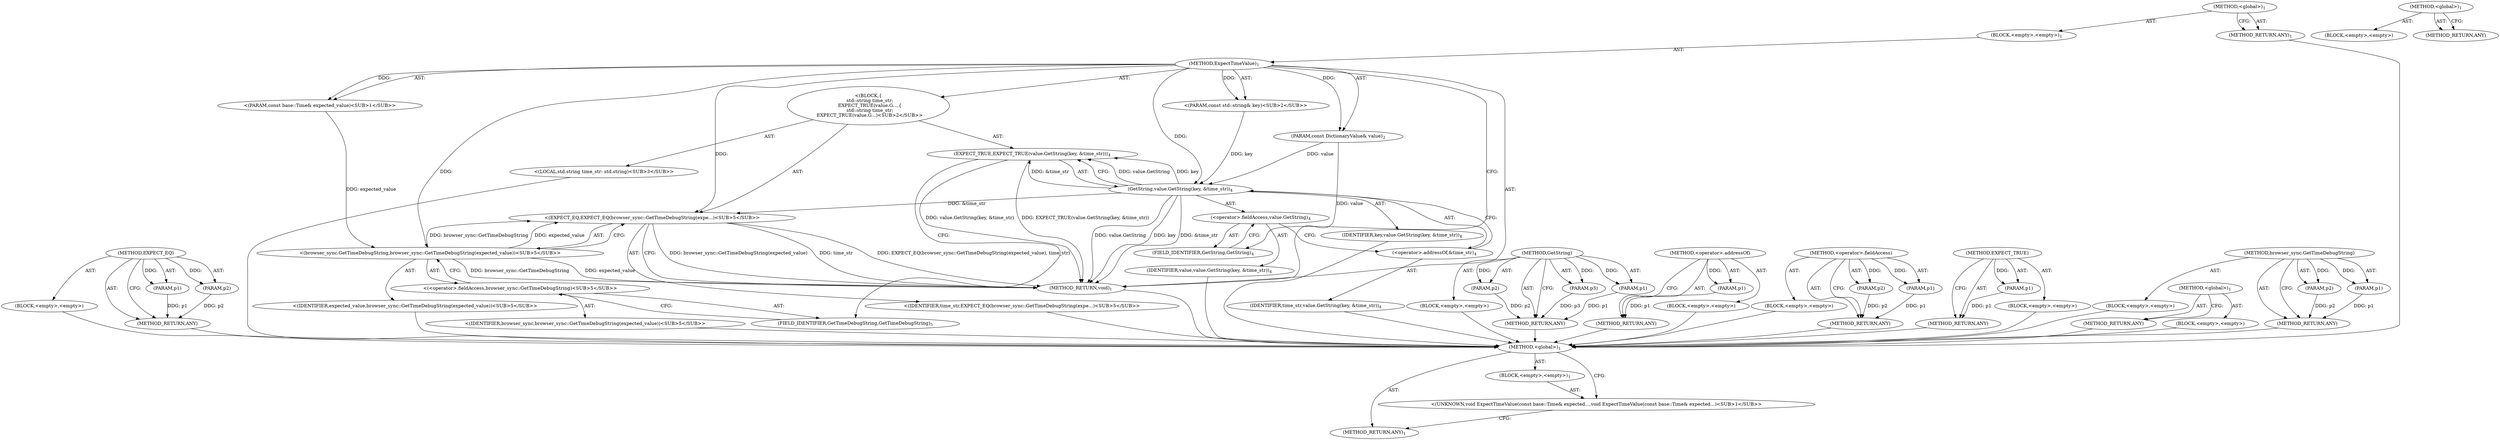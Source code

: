 digraph "&lt;global&gt;" {
vulnerable_71 [label=<(METHOD,EXPECT_EQ)>];
vulnerable_72 [label=<(PARAM,p1)>];
vulnerable_73 [label=<(PARAM,p2)>];
vulnerable_74 [label=<(BLOCK,&lt;empty&gt;,&lt;empty&gt;)>];
vulnerable_75 [label=<(METHOD_RETURN,ANY)>];
vulnerable_6 [label=<(METHOD,&lt;global&gt;)<SUB>1</SUB>>];
vulnerable_7 [label=<(BLOCK,&lt;empty&gt;,&lt;empty&gt;)<SUB>1</SUB>>];
vulnerable_8 [label=<(METHOD,ExpectTimeValue)<SUB>1</SUB>>];
vulnerable_9 [label="<(PARAM,const base::Time&amp; expected_value)<SUB>1</SUB>>"];
vulnerable_10 [label=<(PARAM,const DictionaryValue&amp; value)<SUB>2</SUB>>];
vulnerable_11 [label="<(PARAM,const std::string&amp; key)<SUB>2</SUB>>"];
vulnerable_12 [label="<(BLOCK,{
  std::string time_str;
  EXPECT_TRUE(value.G...,{
  std::string time_str;
  EXPECT_TRUE(value.G...)<SUB>2</SUB>>"];
vulnerable_13 [label="<(LOCAL,std.string time_str: std.string)<SUB>3</SUB>>"];
vulnerable_14 [label=<(EXPECT_TRUE,EXPECT_TRUE(value.GetString(key, &amp;time_str)))<SUB>4</SUB>>];
vulnerable_15 [label=<(GetString,value.GetString(key, &amp;time_str))<SUB>4</SUB>>];
vulnerable_16 [label=<(&lt;operator&gt;.fieldAccess,value.GetString)<SUB>4</SUB>>];
vulnerable_17 [label=<(IDENTIFIER,value,value.GetString(key, &amp;time_str))<SUB>4</SUB>>];
vulnerable_18 [label=<(FIELD_IDENTIFIER,GetString,GetString)<SUB>4</SUB>>];
vulnerable_19 [label=<(IDENTIFIER,key,value.GetString(key, &amp;time_str))<SUB>4</SUB>>];
vulnerable_20 [label=<(&lt;operator&gt;.addressOf,&amp;time_str)<SUB>4</SUB>>];
vulnerable_21 [label=<(IDENTIFIER,time_str,value.GetString(key, &amp;time_str))<SUB>4</SUB>>];
vulnerable_22 [label="<(EXPECT_EQ,EXPECT_EQ(browser_sync::GetTimeDebugString(expe...)<SUB>5</SUB>>"];
vulnerable_23 [label="<(browser_sync.GetTimeDebugString,browser_sync::GetTimeDebugString(expected_value))<SUB>5</SUB>>"];
vulnerable_24 [label="<(&lt;operator&gt;.fieldAccess,browser_sync::GetTimeDebugString)<SUB>5</SUB>>"];
vulnerable_25 [label="<(IDENTIFIER,browser_sync,browser_sync::GetTimeDebugString(expected_value))<SUB>5</SUB>>"];
vulnerable_26 [label=<(FIELD_IDENTIFIER,GetTimeDebugString,GetTimeDebugString)<SUB>5</SUB>>];
vulnerable_27 [label="<(IDENTIFIER,expected_value,browser_sync::GetTimeDebugString(expected_value))<SUB>5</SUB>>"];
vulnerable_28 [label="<(IDENTIFIER,time_str,EXPECT_EQ(browser_sync::GetTimeDebugString(expe...)<SUB>5</SUB>>"];
vulnerable_29 [label=<(METHOD_RETURN,void)<SUB>1</SUB>>];
vulnerable_31 [label=<(METHOD_RETURN,ANY)<SUB>1</SUB>>];
vulnerable_56 [label=<(METHOD,GetString)>];
vulnerable_57 [label=<(PARAM,p1)>];
vulnerable_58 [label=<(PARAM,p2)>];
vulnerable_59 [label=<(PARAM,p3)>];
vulnerable_60 [label=<(BLOCK,&lt;empty&gt;,&lt;empty&gt;)>];
vulnerable_61 [label=<(METHOD_RETURN,ANY)>];
vulnerable_67 [label=<(METHOD,&lt;operator&gt;.addressOf)>];
vulnerable_68 [label=<(PARAM,p1)>];
vulnerable_69 [label=<(BLOCK,&lt;empty&gt;,&lt;empty&gt;)>];
vulnerable_70 [label=<(METHOD_RETURN,ANY)>];
vulnerable_62 [label=<(METHOD,&lt;operator&gt;.fieldAccess)>];
vulnerable_63 [label=<(PARAM,p1)>];
vulnerable_64 [label=<(PARAM,p2)>];
vulnerable_65 [label=<(BLOCK,&lt;empty&gt;,&lt;empty&gt;)>];
vulnerable_66 [label=<(METHOD_RETURN,ANY)>];
vulnerable_52 [label=<(METHOD,EXPECT_TRUE)>];
vulnerable_53 [label=<(PARAM,p1)>];
vulnerable_54 [label=<(BLOCK,&lt;empty&gt;,&lt;empty&gt;)>];
vulnerable_55 [label=<(METHOD_RETURN,ANY)>];
vulnerable_46 [label=<(METHOD,&lt;global&gt;)<SUB>1</SUB>>];
vulnerable_47 [label=<(BLOCK,&lt;empty&gt;,&lt;empty&gt;)>];
vulnerable_48 [label=<(METHOD_RETURN,ANY)>];
vulnerable_76 [label=<(METHOD,browser_sync.GetTimeDebugString)>];
vulnerable_77 [label=<(PARAM,p1)>];
vulnerable_78 [label=<(PARAM,p2)>];
vulnerable_79 [label=<(BLOCK,&lt;empty&gt;,&lt;empty&gt;)>];
vulnerable_80 [label=<(METHOD_RETURN,ANY)>];
fixed_6 [label=<(METHOD,&lt;global&gt;)<SUB>1</SUB>>];
fixed_7 [label=<(BLOCK,&lt;empty&gt;,&lt;empty&gt;)<SUB>1</SUB>>];
fixed_8 [label="<(UNKNOWN,void ExpectTimeValue(const base::Time&amp; expected...,void ExpectTimeValue(const base::Time&amp; expected...)<SUB>1</SUB>>"];
fixed_9 [label=<(METHOD_RETURN,ANY)<SUB>1</SUB>>];
fixed_14 [label=<(METHOD,&lt;global&gt;)<SUB>1</SUB>>];
fixed_15 [label=<(BLOCK,&lt;empty&gt;,&lt;empty&gt;)>];
fixed_16 [label=<(METHOD_RETURN,ANY)>];
vulnerable_71 -> vulnerable_72  [key=0, label="AST: "];
vulnerable_71 -> vulnerable_72  [key=1, label="DDG: "];
vulnerable_71 -> vulnerable_74  [key=0, label="AST: "];
vulnerable_71 -> vulnerable_73  [key=0, label="AST: "];
vulnerable_71 -> vulnerable_73  [key=1, label="DDG: "];
vulnerable_71 -> vulnerable_75  [key=0, label="AST: "];
vulnerable_71 -> vulnerable_75  [key=1, label="CFG: "];
vulnerable_72 -> vulnerable_75  [key=0, label="DDG: p1"];
vulnerable_73 -> vulnerable_75  [key=0, label="DDG: p2"];
vulnerable_74 -> fixed_6  [key=0];
vulnerable_75 -> fixed_6  [key=0];
vulnerable_6 -> vulnerable_7  [key=0, label="AST: "];
vulnerable_6 -> vulnerable_31  [key=0, label="AST: "];
vulnerable_6 -> vulnerable_31  [key=1, label="CFG: "];
vulnerable_7 -> vulnerable_8  [key=0, label="AST: "];
vulnerable_8 -> vulnerable_9  [key=0, label="AST: "];
vulnerable_8 -> vulnerable_9  [key=1, label="DDG: "];
vulnerable_8 -> vulnerable_10  [key=0, label="AST: "];
vulnerable_8 -> vulnerable_10  [key=1, label="DDG: "];
vulnerable_8 -> vulnerable_11  [key=0, label="AST: "];
vulnerable_8 -> vulnerable_11  [key=1, label="DDG: "];
vulnerable_8 -> vulnerable_12  [key=0, label="AST: "];
vulnerable_8 -> vulnerable_29  [key=0, label="AST: "];
vulnerable_8 -> vulnerable_18  [key=0, label="CFG: "];
vulnerable_8 -> vulnerable_22  [key=0, label="DDG: "];
vulnerable_8 -> vulnerable_15  [key=0, label="DDG: "];
vulnerable_8 -> vulnerable_23  [key=0, label="DDG: "];
vulnerable_9 -> vulnerable_23  [key=0, label="DDG: expected_value"];
vulnerable_10 -> vulnerable_29  [key=0, label="DDG: value"];
vulnerable_10 -> vulnerable_15  [key=0, label="DDG: value"];
vulnerable_11 -> vulnerable_15  [key=0, label="DDG: key"];
vulnerable_12 -> vulnerable_13  [key=0, label="AST: "];
vulnerable_12 -> vulnerable_14  [key=0, label="AST: "];
vulnerable_12 -> vulnerable_22  [key=0, label="AST: "];
vulnerable_13 -> fixed_6  [key=0];
vulnerable_14 -> vulnerable_15  [key=0, label="AST: "];
vulnerable_14 -> vulnerable_26  [key=0, label="CFG: "];
vulnerable_14 -> vulnerable_29  [key=0, label="DDG: value.GetString(key, &amp;time_str)"];
vulnerable_14 -> vulnerable_29  [key=1, label="DDG: EXPECT_TRUE(value.GetString(key, &amp;time_str))"];
vulnerable_15 -> vulnerable_16  [key=0, label="AST: "];
vulnerable_15 -> vulnerable_19  [key=0, label="AST: "];
vulnerable_15 -> vulnerable_20  [key=0, label="AST: "];
vulnerable_15 -> vulnerable_14  [key=0, label="CFG: "];
vulnerable_15 -> vulnerable_14  [key=1, label="DDG: value.GetString"];
vulnerable_15 -> vulnerable_14  [key=2, label="DDG: key"];
vulnerable_15 -> vulnerable_14  [key=3, label="DDG: &amp;time_str"];
vulnerable_15 -> vulnerable_29  [key=0, label="DDG: value.GetString"];
vulnerable_15 -> vulnerable_29  [key=1, label="DDG: key"];
vulnerable_15 -> vulnerable_29  [key=2, label="DDG: &amp;time_str"];
vulnerable_15 -> vulnerable_22  [key=0, label="DDG: &amp;time_str"];
vulnerable_16 -> vulnerable_17  [key=0, label="AST: "];
vulnerable_16 -> vulnerable_18  [key=0, label="AST: "];
vulnerable_16 -> vulnerable_20  [key=0, label="CFG: "];
vulnerable_17 -> fixed_6  [key=0];
vulnerable_18 -> vulnerable_16  [key=0, label="CFG: "];
vulnerable_19 -> fixed_6  [key=0];
vulnerable_20 -> vulnerable_21  [key=0, label="AST: "];
vulnerable_20 -> vulnerable_15  [key=0, label="CFG: "];
vulnerable_21 -> fixed_6  [key=0];
vulnerable_22 -> vulnerable_23  [key=0, label="AST: "];
vulnerable_22 -> vulnerable_28  [key=0, label="AST: "];
vulnerable_22 -> vulnerable_29  [key=0, label="CFG: "];
vulnerable_22 -> vulnerable_29  [key=1, label="DDG: browser_sync::GetTimeDebugString(expected_value)"];
vulnerable_22 -> vulnerable_29  [key=2, label="DDG: time_str"];
vulnerable_22 -> vulnerable_29  [key=3, label="DDG: EXPECT_EQ(browser_sync::GetTimeDebugString(expected_value), time_str)"];
vulnerable_23 -> vulnerable_24  [key=0, label="AST: "];
vulnerable_23 -> vulnerable_27  [key=0, label="AST: "];
vulnerable_23 -> vulnerable_22  [key=0, label="CFG: "];
vulnerable_23 -> vulnerable_22  [key=1, label="DDG: browser_sync::GetTimeDebugString"];
vulnerable_23 -> vulnerable_22  [key=2, label="DDG: expected_value"];
vulnerable_23 -> vulnerable_29  [key=0, label="DDG: browser_sync::GetTimeDebugString"];
vulnerable_23 -> vulnerable_29  [key=1, label="DDG: expected_value"];
vulnerable_24 -> vulnerable_25  [key=0, label="AST: "];
vulnerable_24 -> vulnerable_26  [key=0, label="AST: "];
vulnerable_24 -> vulnerable_23  [key=0, label="CFG: "];
vulnerable_25 -> fixed_6  [key=0];
vulnerable_26 -> vulnerable_24  [key=0, label="CFG: "];
vulnerable_27 -> fixed_6  [key=0];
vulnerable_28 -> fixed_6  [key=0];
vulnerable_29 -> fixed_6  [key=0];
vulnerable_31 -> fixed_6  [key=0];
vulnerable_56 -> vulnerable_57  [key=0, label="AST: "];
vulnerable_56 -> vulnerable_57  [key=1, label="DDG: "];
vulnerable_56 -> vulnerable_60  [key=0, label="AST: "];
vulnerable_56 -> vulnerable_58  [key=0, label="AST: "];
vulnerable_56 -> vulnerable_58  [key=1, label="DDG: "];
vulnerable_56 -> vulnerable_61  [key=0, label="AST: "];
vulnerable_56 -> vulnerable_61  [key=1, label="CFG: "];
vulnerable_56 -> vulnerable_59  [key=0, label="AST: "];
vulnerable_56 -> vulnerable_59  [key=1, label="DDG: "];
vulnerable_57 -> vulnerable_61  [key=0, label="DDG: p1"];
vulnerable_58 -> vulnerable_61  [key=0, label="DDG: p2"];
vulnerable_59 -> vulnerable_61  [key=0, label="DDG: p3"];
vulnerable_60 -> fixed_6  [key=0];
vulnerable_61 -> fixed_6  [key=0];
vulnerable_67 -> vulnerable_68  [key=0, label="AST: "];
vulnerable_67 -> vulnerable_68  [key=1, label="DDG: "];
vulnerable_67 -> vulnerable_69  [key=0, label="AST: "];
vulnerable_67 -> vulnerable_70  [key=0, label="AST: "];
vulnerable_67 -> vulnerable_70  [key=1, label="CFG: "];
vulnerable_68 -> vulnerable_70  [key=0, label="DDG: p1"];
vulnerable_69 -> fixed_6  [key=0];
vulnerable_70 -> fixed_6  [key=0];
vulnerable_62 -> vulnerable_63  [key=0, label="AST: "];
vulnerable_62 -> vulnerable_63  [key=1, label="DDG: "];
vulnerable_62 -> vulnerable_65  [key=0, label="AST: "];
vulnerable_62 -> vulnerable_64  [key=0, label="AST: "];
vulnerable_62 -> vulnerable_64  [key=1, label="DDG: "];
vulnerable_62 -> vulnerable_66  [key=0, label="AST: "];
vulnerable_62 -> vulnerable_66  [key=1, label="CFG: "];
vulnerable_63 -> vulnerable_66  [key=0, label="DDG: p1"];
vulnerable_64 -> vulnerable_66  [key=0, label="DDG: p2"];
vulnerable_65 -> fixed_6  [key=0];
vulnerable_66 -> fixed_6  [key=0];
vulnerable_52 -> vulnerable_53  [key=0, label="AST: "];
vulnerable_52 -> vulnerable_53  [key=1, label="DDG: "];
vulnerable_52 -> vulnerable_54  [key=0, label="AST: "];
vulnerable_52 -> vulnerable_55  [key=0, label="AST: "];
vulnerable_52 -> vulnerable_55  [key=1, label="CFG: "];
vulnerable_53 -> vulnerable_55  [key=0, label="DDG: p1"];
vulnerable_54 -> fixed_6  [key=0];
vulnerable_55 -> fixed_6  [key=0];
vulnerable_46 -> vulnerable_47  [key=0, label="AST: "];
vulnerable_46 -> vulnerable_48  [key=0, label="AST: "];
vulnerable_46 -> vulnerable_48  [key=1, label="CFG: "];
vulnerable_47 -> fixed_6  [key=0];
vulnerable_48 -> fixed_6  [key=0];
vulnerable_76 -> vulnerable_77  [key=0, label="AST: "];
vulnerable_76 -> vulnerable_77  [key=1, label="DDG: "];
vulnerable_76 -> vulnerable_79  [key=0, label="AST: "];
vulnerable_76 -> vulnerable_78  [key=0, label="AST: "];
vulnerable_76 -> vulnerable_78  [key=1, label="DDG: "];
vulnerable_76 -> vulnerable_80  [key=0, label="AST: "];
vulnerable_76 -> vulnerable_80  [key=1, label="CFG: "];
vulnerable_77 -> vulnerable_80  [key=0, label="DDG: p1"];
vulnerable_78 -> vulnerable_80  [key=0, label="DDG: p2"];
vulnerable_79 -> fixed_6  [key=0];
vulnerable_80 -> fixed_6  [key=0];
fixed_6 -> fixed_7  [key=0, label="AST: "];
fixed_6 -> fixed_9  [key=0, label="AST: "];
fixed_6 -> fixed_8  [key=0, label="CFG: "];
fixed_7 -> fixed_8  [key=0, label="AST: "];
fixed_8 -> fixed_9  [key=0, label="CFG: "];
fixed_14 -> fixed_15  [key=0, label="AST: "];
fixed_14 -> fixed_16  [key=0, label="AST: "];
fixed_14 -> fixed_16  [key=1, label="CFG: "];
}
